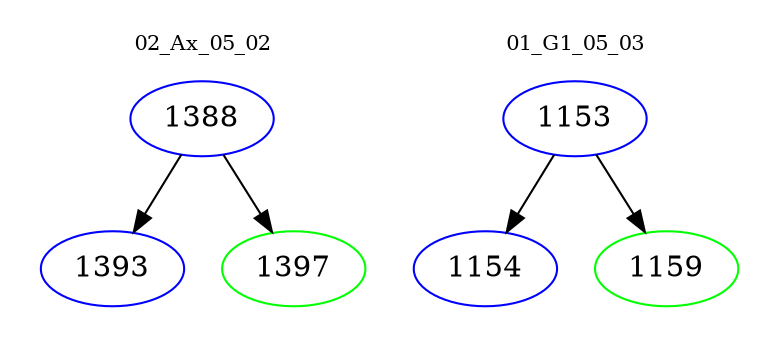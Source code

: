 digraph{
subgraph cluster_0 {
color = white
label = "02_Ax_05_02";
fontsize=10;
T0_1388 [label="1388", color="blue"]
T0_1388 -> T0_1393 [color="black"]
T0_1393 [label="1393", color="blue"]
T0_1388 -> T0_1397 [color="black"]
T0_1397 [label="1397", color="green"]
}
subgraph cluster_1 {
color = white
label = "01_G1_05_03";
fontsize=10;
T1_1153 [label="1153", color="blue"]
T1_1153 -> T1_1154 [color="black"]
T1_1154 [label="1154", color="blue"]
T1_1153 -> T1_1159 [color="black"]
T1_1159 [label="1159", color="green"]
}
}
